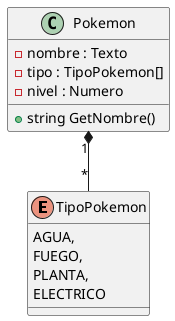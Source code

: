 @startuml pokedex

enum TipoPokemon{
    AGUA,
    FUEGO,
    PLANTA,
    ELECTRICO
}

class Pokemon{
    - nombre : Texto
    - tipo : TipoPokemon[]
    - nivel : Numero
    + string GetNombre()
    }

Pokemon "1" *-- "*" TipoPokemon

@enduml